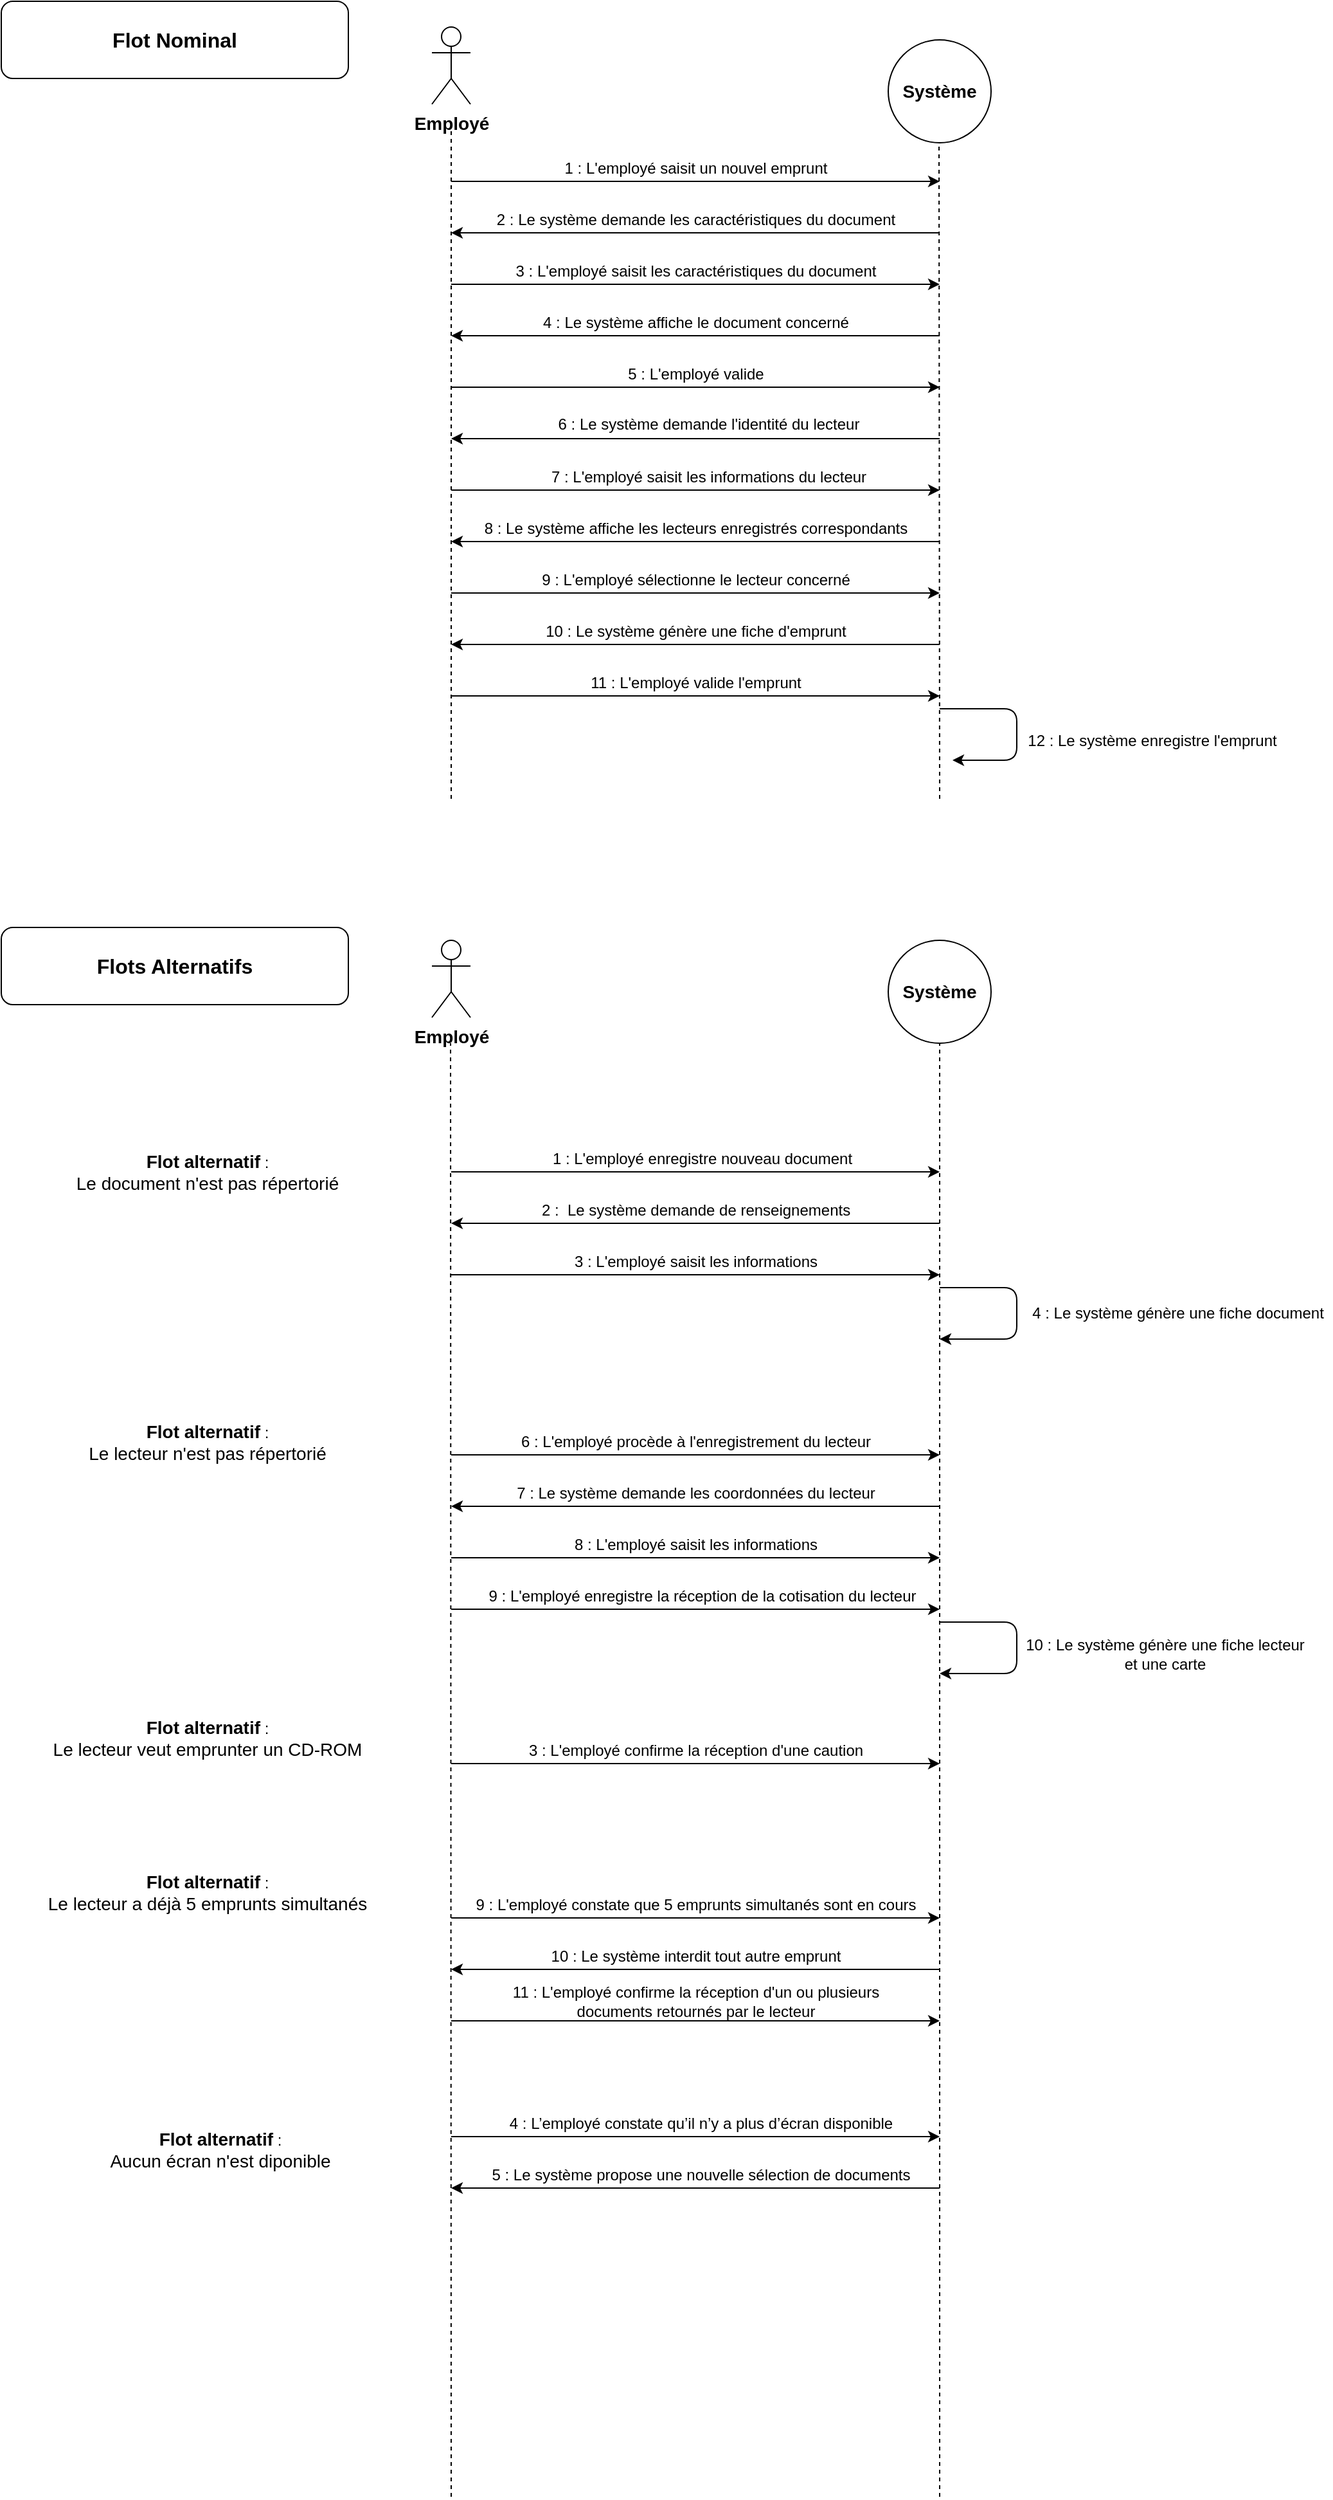 <mxfile version="13.7.3" type="device"><diagram id="HIXbMMLBxoH1zSvJh3y3" name="Page-1"><mxGraphModel dx="2249" dy="822" grid="1" gridSize="10" guides="1" tooltips="1" connect="1" arrows="1" fold="1" page="1" pageScale="1" pageWidth="827" pageHeight="1169" math="0" shadow="0"><root><mxCell id="0"/><mxCell id="1" parent="0"/><mxCell id="MbnFXCtyj7MtMAaC2h0o-1" value="" style="endArrow=none;dashed=1;html=1;" parent="1" edge="1"><mxGeometry width="50" height="50" relative="1" as="geometry"><mxPoint x="40" y="640" as="sourcePoint"/><mxPoint x="40" y="120" as="targetPoint"/></mxGeometry></mxCell><mxCell id="MbnFXCtyj7MtMAaC2h0o-2" value="" style="endArrow=none;dashed=1;html=1;" parent="1" edge="1"><mxGeometry width="50" height="50" relative="1" as="geometry"><mxPoint x="420" y="640" as="sourcePoint"/><mxPoint x="419.5" y="130" as="targetPoint"/></mxGeometry></mxCell><mxCell id="MbnFXCtyj7MtMAaC2h0o-3" value="&lt;font style=&quot;font-size: 14px&quot;&gt;&lt;b&gt;Employé&lt;/b&gt;&lt;/font&gt;" style="shape=umlActor;verticalLabelPosition=bottom;verticalAlign=top;html=1;outlineConnect=0;" parent="1" vertex="1"><mxGeometry x="25" y="40" width="30" height="60" as="geometry"/></mxCell><mxCell id="MbnFXCtyj7MtMAaC2h0o-28" value="" style="endArrow=classic;html=1;" parent="1" edge="1"><mxGeometry width="50" height="50" relative="1" as="geometry"><mxPoint x="40" y="160" as="sourcePoint"/><mxPoint x="420" y="160" as="targetPoint"/></mxGeometry></mxCell><mxCell id="MbnFXCtyj7MtMAaC2h0o-30" value="1 : L'employé saisit un nouvel emprunt" style="text;html=1;align=center;verticalAlign=middle;resizable=0;points=[];autosize=1;" parent="1" vertex="1"><mxGeometry x="120" y="140" width="220" height="20" as="geometry"/></mxCell><mxCell id="MbnFXCtyj7MtMAaC2h0o-31" value="" style="endArrow=classic;html=1;" parent="1" edge="1"><mxGeometry width="50" height="50" relative="1" as="geometry"><mxPoint x="420" y="200" as="sourcePoint"/><mxPoint x="40" y="200" as="targetPoint"/></mxGeometry></mxCell><mxCell id="MbnFXCtyj7MtMAaC2h0o-32" value="2 : Le système demande les caractéristiques du document" style="text;html=1;align=center;verticalAlign=middle;resizable=0;points=[];autosize=1;" parent="1" vertex="1"><mxGeometry x="65" y="180" width="330" height="20" as="geometry"/></mxCell><mxCell id="MbnFXCtyj7MtMAaC2h0o-33" value="" style="endArrow=classic;html=1;" parent="1" edge="1"><mxGeometry width="50" height="50" relative="1" as="geometry"><mxPoint x="40" y="240" as="sourcePoint"/><mxPoint x="420" y="240" as="targetPoint"/></mxGeometry></mxCell><mxCell id="MbnFXCtyj7MtMAaC2h0o-34" value="3 : L'employé saisit les caractéristiques du document" style="text;html=1;align=center;verticalAlign=middle;resizable=0;points=[];autosize=1;" parent="1" vertex="1"><mxGeometry x="80" y="220" width="300" height="20" as="geometry"/></mxCell><mxCell id="MbnFXCtyj7MtMAaC2h0o-35" value="" style="endArrow=classic;html=1;" parent="1" edge="1"><mxGeometry width="50" height="50" relative="1" as="geometry"><mxPoint x="420" y="280" as="sourcePoint"/><mxPoint x="40" y="280" as="targetPoint"/></mxGeometry></mxCell><mxCell id="MbnFXCtyj7MtMAaC2h0o-36" value="4 : Le système affiche le document concerné" style="text;html=1;align=center;verticalAlign=middle;resizable=0;points=[];autosize=1;" parent="1" vertex="1"><mxGeometry x="105" y="260" width="250" height="20" as="geometry"/></mxCell><mxCell id="MbnFXCtyj7MtMAaC2h0o-38" value="" style="endArrow=classic;html=1;" parent="1" edge="1"><mxGeometry width="50" height="50" relative="1" as="geometry"><mxPoint x="40" y="320" as="sourcePoint"/><mxPoint x="420" y="320" as="targetPoint"/></mxGeometry></mxCell><mxCell id="MbnFXCtyj7MtMAaC2h0o-39" value="5 : L'employé valide" style="text;html=1;align=center;verticalAlign=middle;resizable=0;points=[];autosize=1;" parent="1" vertex="1"><mxGeometry x="170" y="300" width="120" height="20" as="geometry"/></mxCell><mxCell id="MbnFXCtyj7MtMAaC2h0o-40" value="" style="endArrow=classic;html=1;" parent="1" edge="1"><mxGeometry width="50" height="50" relative="1" as="geometry"><mxPoint x="420" y="360" as="sourcePoint"/><mxPoint x="40" y="360" as="targetPoint"/></mxGeometry></mxCell><mxCell id="MbnFXCtyj7MtMAaC2h0o-41" value="6 : Le système demande l'identité du lecteur" style="text;html=1;align=center;verticalAlign=middle;resizable=0;points=[];autosize=1;" parent="1" vertex="1"><mxGeometry x="115" y="339" width="250" height="20" as="geometry"/></mxCell><mxCell id="MbnFXCtyj7MtMAaC2h0o-42" value="" style="endArrow=classic;html=1;" parent="1" edge="1"><mxGeometry width="50" height="50" relative="1" as="geometry"><mxPoint x="40" y="400" as="sourcePoint"/><mxPoint x="420" y="400" as="targetPoint"/></mxGeometry></mxCell><mxCell id="MbnFXCtyj7MtMAaC2h0o-43" value="7 : L'employé saisit les informations du lecteur" style="text;html=1;align=center;verticalAlign=middle;resizable=0;points=[];autosize=1;" parent="1" vertex="1"><mxGeometry x="110" y="380" width="260" height="20" as="geometry"/></mxCell><mxCell id="MbnFXCtyj7MtMAaC2h0o-44" value="" style="endArrow=classic;html=1;" parent="1" edge="1"><mxGeometry width="50" height="50" relative="1" as="geometry"><mxPoint x="420" y="440" as="sourcePoint"/><mxPoint x="40" y="440" as="targetPoint"/></mxGeometry></mxCell><mxCell id="MbnFXCtyj7MtMAaC2h0o-45" value="8 : Le système affiche les lecteurs enregistrés correspondants" style="text;html=1;align=center;verticalAlign=middle;resizable=0;points=[];autosize=1;" parent="1" vertex="1"><mxGeometry x="60" y="420" width="340" height="20" as="geometry"/></mxCell><mxCell id="MbnFXCtyj7MtMAaC2h0o-46" value="" style="endArrow=classic;html=1;" parent="1" edge="1"><mxGeometry width="50" height="50" relative="1" as="geometry"><mxPoint x="40" y="480" as="sourcePoint"/><mxPoint x="420" y="480" as="targetPoint"/></mxGeometry></mxCell><mxCell id="MbnFXCtyj7MtMAaC2h0o-49" value="9 : L'employé sélectionne le lecteur concerné" style="text;html=1;align=center;verticalAlign=middle;resizable=0;points=[];autosize=1;" parent="1" vertex="1"><mxGeometry x="100" y="460" width="260" height="20" as="geometry"/></mxCell><mxCell id="MbnFXCtyj7MtMAaC2h0o-50" value="" style="endArrow=classic;html=1;" parent="1" edge="1"><mxGeometry width="50" height="50" relative="1" as="geometry"><mxPoint x="420" y="520" as="sourcePoint"/><mxPoint x="40" y="520" as="targetPoint"/></mxGeometry></mxCell><mxCell id="MbnFXCtyj7MtMAaC2h0o-51" value="10 : Le système génère une fiche d'emprunt" style="text;html=1;align=center;verticalAlign=middle;resizable=0;points=[];autosize=1;" parent="1" vertex="1"><mxGeometry x="105" y="500" width="250" height="20" as="geometry"/></mxCell><mxCell id="MbnFXCtyj7MtMAaC2h0o-52" value="" style="endArrow=classic;html=1;" parent="1" edge="1"><mxGeometry width="50" height="50" relative="1" as="geometry"><mxPoint x="420" y="570" as="sourcePoint"/><mxPoint x="430" y="610" as="targetPoint"/><Array as="points"><mxPoint x="480" y="570"/><mxPoint x="480" y="610"/></Array></mxGeometry></mxCell><mxCell id="MbnFXCtyj7MtMAaC2h0o-53" value="12 : Le système enregistre l'emprunt" style="text;html=1;align=center;verticalAlign=middle;resizable=0;points=[];autosize=1;" parent="1" vertex="1"><mxGeometry x="480" y="585" width="210" height="20" as="geometry"/></mxCell><mxCell id="MbnFXCtyj7MtMAaC2h0o-54" value="&lt;font style=&quot;font-size: 16px&quot;&gt;&lt;b&gt;Flot Nominal&lt;/b&gt;&lt;/font&gt;" style="rounded=1;whiteSpace=wrap;html=1;" parent="1" vertex="1"><mxGeometry x="-310" y="20" width="270" height="60" as="geometry"/></mxCell><mxCell id="MbnFXCtyj7MtMAaC2h0o-56" value="" style="endArrow=classic;html=1;" parent="1" edge="1"><mxGeometry width="50" height="50" relative="1" as="geometry"><mxPoint x="40" y="560" as="sourcePoint"/><mxPoint x="420" y="560" as="targetPoint"/></mxGeometry></mxCell><mxCell id="MbnFXCtyj7MtMAaC2h0o-57" value="11 : L'employé valide l'emprunt" style="text;html=1;align=center;verticalAlign=middle;resizable=0;points=[];autosize=1;" parent="1" vertex="1"><mxGeometry x="140" y="540" width="180" height="20" as="geometry"/></mxCell><mxCell id="MbnFXCtyj7MtMAaC2h0o-58" value="&lt;font style=&quot;font-size: 14px&quot;&gt;&lt;b&gt;Flot alternatif&lt;/b&gt;&lt;/font&gt; :&lt;br&gt;&lt;font style=&quot;font-size: 14px&quot;&gt;Le lecteur n'est pas répertorié&lt;/font&gt;" style="text;html=1;align=center;verticalAlign=middle;resizable=0;points=[];autosize=1;" parent="1" vertex="1"><mxGeometry x="-250" y="1120" width="200" height="40" as="geometry"/></mxCell><mxCell id="MbnFXCtyj7MtMAaC2h0o-59" value="" style="endArrow=classic;html=1;" parent="1" edge="1"><mxGeometry width="50" height="50" relative="1" as="geometry"><mxPoint x="40" y="930" as="sourcePoint"/><mxPoint x="420" y="930" as="targetPoint"/></mxGeometry></mxCell><mxCell id="MbnFXCtyj7MtMAaC2h0o-60" value="6 : L'employé procède à l'enregistrement du lecteur" style="text;html=1;align=center;verticalAlign=middle;resizable=0;points=[];autosize=1;" parent="1" vertex="1"><mxGeometry x="85" y="1130" width="290" height="20" as="geometry"/></mxCell><mxCell id="MbnFXCtyj7MtMAaC2h0o-61" value="" style="endArrow=classic;html=1;" parent="1" edge="1"><mxGeometry width="50" height="50" relative="1" as="geometry"><mxPoint x="420" y="970" as="sourcePoint"/><mxPoint x="40" y="970" as="targetPoint"/></mxGeometry></mxCell><mxCell id="MbnFXCtyj7MtMAaC2h0o-62" value="7 : Le système demande les coordonnées du lecteur" style="text;html=1;align=center;verticalAlign=middle;resizable=0;points=[];autosize=1;" parent="1" vertex="1"><mxGeometry x="85" y="1170" width="290" height="20" as="geometry"/></mxCell><mxCell id="MbnFXCtyj7MtMAaC2h0o-63" value="" style="endArrow=classic;html=1;" parent="1" edge="1"><mxGeometry width="50" height="50" relative="1" as="geometry"><mxPoint x="40" y="1010" as="sourcePoint"/><mxPoint x="420" y="1010" as="targetPoint"/></mxGeometry></mxCell><mxCell id="MbnFXCtyj7MtMAaC2h0o-64" value="8 : L'employé saisit les informations" style="text;html=1;align=center;verticalAlign=middle;resizable=0;points=[];autosize=1;" parent="1" vertex="1"><mxGeometry x="130" y="1210" width="200" height="20" as="geometry"/></mxCell><mxCell id="MbnFXCtyj7MtMAaC2h0o-65" value="" style="endArrow=classic;html=1;" parent="1" edge="1"><mxGeometry width="50" height="50" relative="1" as="geometry"><mxPoint x="420" y="1020" as="sourcePoint"/><mxPoint x="420" y="1060" as="targetPoint"/><Array as="points"><mxPoint x="480" y="1020"/><mxPoint x="480" y="1060"/></Array></mxGeometry></mxCell><mxCell id="MbnFXCtyj7MtMAaC2h0o-66" value="4 : Le système génère une fiche document" style="text;html=1;align=center;verticalAlign=middle;resizable=0;points=[];autosize=1;" parent="1" vertex="1"><mxGeometry x="485" y="1030" width="240" height="20" as="geometry"/></mxCell><mxCell id="MbnFXCtyj7MtMAaC2h0o-67" value="" style="endArrow=classic;html=1;" parent="1" edge="1"><mxGeometry width="50" height="50" relative="1" as="geometry"><mxPoint x="40" y="1270" as="sourcePoint"/><mxPoint x="420" y="1270" as="targetPoint"/></mxGeometry></mxCell><mxCell id="MbnFXCtyj7MtMAaC2h0o-68" value="9 : L'employé enregistre la réception de la cotisation du lecteur" style="text;html=1;align=center;verticalAlign=middle;resizable=0;points=[];autosize=1;" parent="1" vertex="1"><mxGeometry x="60" y="1250" width="350" height="20" as="geometry"/></mxCell><mxCell id="MbnFXCtyj7MtMAaC2h0o-70" value="&lt;font style=&quot;font-size: 14px&quot;&gt;&lt;b&gt;Flot alternatif&lt;/b&gt;&lt;/font&gt; :&lt;br&gt;&lt;font style=&quot;font-size: 14px&quot;&gt;Le document n'est pas répertorié&lt;/font&gt;" style="text;html=1;align=center;verticalAlign=middle;resizable=0;points=[];autosize=1;" parent="1" vertex="1"><mxGeometry x="-260" y="910" width="220" height="40" as="geometry"/></mxCell><mxCell id="MbnFXCtyj7MtMAaC2h0o-71" value="" style="endArrow=classic;html=1;" parent="1" edge="1"><mxGeometry width="50" height="50" relative="1" as="geometry"><mxPoint x="40" y="1150" as="sourcePoint"/><mxPoint x="420" y="1150" as="targetPoint"/></mxGeometry></mxCell><mxCell id="MbnFXCtyj7MtMAaC2h0o-72" value="1 : L'employé enregistre nouveau document" style="text;html=1;align=center;verticalAlign=middle;resizable=0;points=[];autosize=1;" parent="1" vertex="1"><mxGeometry x="110" y="910" width="250" height="20" as="geometry"/></mxCell><mxCell id="MbnFXCtyj7MtMAaC2h0o-73" value="" style="endArrow=classic;html=1;" parent="1" edge="1"><mxGeometry width="50" height="50" relative="1" as="geometry"><mxPoint x="420" y="1190" as="sourcePoint"/><mxPoint x="40" y="1190" as="targetPoint"/></mxGeometry></mxCell><mxCell id="MbnFXCtyj7MtMAaC2h0o-74" value="2 :&amp;nbsp; Le système demande de renseignements" style="text;html=1;align=center;verticalAlign=middle;resizable=0;points=[];autosize=1;" parent="1" vertex="1"><mxGeometry x="100" y="950" width="260" height="20" as="geometry"/></mxCell><mxCell id="MbnFXCtyj7MtMAaC2h0o-75" value="" style="endArrow=classic;html=1;" parent="1" edge="1"><mxGeometry width="50" height="50" relative="1" as="geometry"><mxPoint x="40" y="1230" as="sourcePoint"/><mxPoint x="420" y="1230" as="targetPoint"/></mxGeometry></mxCell><mxCell id="MbnFXCtyj7MtMAaC2h0o-76" value="3 : L'employé saisit les informations" style="text;html=1;align=center;verticalAlign=middle;resizable=0;points=[];autosize=1;" parent="1" vertex="1"><mxGeometry x="130" y="990" width="200" height="20" as="geometry"/></mxCell><mxCell id="MbnFXCtyj7MtMAaC2h0o-77" value="" style="endArrow=classic;html=1;" parent="1" edge="1"><mxGeometry width="50" height="50" relative="1" as="geometry"><mxPoint x="420" y="1280" as="sourcePoint"/><mxPoint x="420" y="1320" as="targetPoint"/><Array as="points"><mxPoint x="480" y="1280"/><mxPoint x="480" y="1320"/></Array></mxGeometry></mxCell><mxCell id="MbnFXCtyj7MtMAaC2h0o-78" value="10 : Le système génère une fiche lecteur &lt;br&gt;et une carte" style="text;html=1;align=center;verticalAlign=middle;resizable=0;points=[];autosize=1;" parent="1" vertex="1"><mxGeometry x="480" y="1290" width="230" height="30" as="geometry"/></mxCell><mxCell id="MbnFXCtyj7MtMAaC2h0o-79" value="&lt;font style=&quot;font-size: 14px&quot;&gt;&lt;b&gt;Flot alternatif&lt;/b&gt;&lt;/font&gt; :&lt;br&gt;&lt;font style=&quot;font-size: 14px&quot;&gt;Le lecteur veut emprunter un CD-ROM&lt;/font&gt;" style="text;html=1;align=center;verticalAlign=middle;resizable=0;points=[];autosize=1;" parent="1" vertex="1"><mxGeometry x="-280" y="1350" width="260" height="40" as="geometry"/></mxCell><mxCell id="MbnFXCtyj7MtMAaC2h0o-80" value="" style="endArrow=classic;html=1;" parent="1" edge="1"><mxGeometry width="50" height="50" relative="1" as="geometry"><mxPoint x="40" y="1390" as="sourcePoint"/><mxPoint x="420" y="1390" as="targetPoint"/></mxGeometry></mxCell><mxCell id="MbnFXCtyj7MtMAaC2h0o-81" value="3 : L'employé confirme la réception d'une caution" style="text;html=1;align=center;verticalAlign=middle;resizable=0;points=[];autosize=1;" parent="1" vertex="1"><mxGeometry x="90" y="1370" width="280" height="20" as="geometry"/></mxCell><mxCell id="txSfdC1xdyKQg3Bwle4t-2" value="&lt;b&gt;&lt;font style=&quot;font-size: 14px&quot;&gt;Système&lt;/font&gt;&lt;/b&gt;" style="ellipse;whiteSpace=wrap;html=1;aspect=fixed;" parent="1" vertex="1"><mxGeometry x="380" y="50" width="80" height="80" as="geometry"/></mxCell><mxCell id="txSfdC1xdyKQg3Bwle4t-3" value="&lt;font style=&quot;font-size: 14px&quot;&gt;&lt;b&gt;Employé&lt;/b&gt;&lt;/font&gt;" style="shape=umlActor;verticalLabelPosition=bottom;verticalAlign=top;html=1;outlineConnect=0;" parent="1" vertex="1"><mxGeometry x="25" y="750" width="30" height="60" as="geometry"/></mxCell><mxCell id="txSfdC1xdyKQg3Bwle4t-5" value="&lt;b&gt;&lt;font style=&quot;font-size: 14px&quot;&gt;Système&lt;/font&gt;&lt;/b&gt;" style="ellipse;whiteSpace=wrap;html=1;aspect=fixed;" parent="1" vertex="1"><mxGeometry x="380" y="750" width="80" height="80" as="geometry"/></mxCell><mxCell id="txSfdC1xdyKQg3Bwle4t-8" value="" style="endArrow=none;dashed=1;html=1;" parent="1" edge="1"><mxGeometry width="50" height="50" relative="1" as="geometry"><mxPoint x="40" y="1960" as="sourcePoint"/><mxPoint x="39.5" y="830" as="targetPoint"/></mxGeometry></mxCell><mxCell id="txSfdC1xdyKQg3Bwle4t-9" value="" style="endArrow=none;dashed=1;html=1;" parent="1" edge="1"><mxGeometry width="50" height="50" relative="1" as="geometry"><mxPoint x="420" y="1960" as="sourcePoint"/><mxPoint x="420" y="830" as="targetPoint"/></mxGeometry></mxCell><mxCell id="txSfdC1xdyKQg3Bwle4t-11" value="&lt;font style=&quot;font-size: 16px&quot;&gt;&lt;b&gt;Flots Alternatifs&lt;/b&gt;&lt;/font&gt;" style="rounded=1;whiteSpace=wrap;html=1;" parent="1" vertex="1"><mxGeometry x="-310" y="740" width="270" height="60" as="geometry"/></mxCell><mxCell id="I0QKMF98Oil5pbO3-m3E-3" value="&lt;font style=&quot;font-size: 14px&quot;&gt;&lt;b&gt;Flot alternatif&lt;/b&gt;&lt;/font&gt; :&lt;br&gt;&lt;font style=&quot;font-size: 14px&quot;&gt;Le lecteur a déjà 5 emprunts simultanés&lt;/font&gt;" style="text;html=1;align=center;verticalAlign=middle;resizable=0;points=[];autosize=1;" parent="1" vertex="1"><mxGeometry x="-280" y="1470" width="260" height="40" as="geometry"/></mxCell><mxCell id="I0QKMF98Oil5pbO3-m3E-4" value="" style="endArrow=classic;html=1;" parent="1" edge="1"><mxGeometry width="50" height="50" relative="1" as="geometry"><mxPoint x="40" y="1510" as="sourcePoint"/><mxPoint x="420" y="1510" as="targetPoint"/></mxGeometry></mxCell><mxCell id="I0QKMF98Oil5pbO3-m3E-5" value="9 : L'employé constate que 5 emprunts simultanés sont en cours" style="text;html=1;align=center;verticalAlign=middle;resizable=0;points=[];autosize=1;" parent="1" vertex="1"><mxGeometry x="50" y="1490" width="360" height="20" as="geometry"/></mxCell><mxCell id="I0QKMF98Oil5pbO3-m3E-6" value="" style="endArrow=classic;html=1;" parent="1" edge="1"><mxGeometry width="50" height="50" relative="1" as="geometry"><mxPoint x="420" y="1550" as="sourcePoint"/><mxPoint x="40" y="1550" as="targetPoint"/></mxGeometry></mxCell><mxCell id="I0QKMF98Oil5pbO3-m3E-7" value="10 : Le système interdit tout autre emprunt" style="text;html=1;align=center;verticalAlign=middle;resizable=0;points=[];autosize=1;" parent="1" vertex="1"><mxGeometry x="110" y="1530" width="240" height="20" as="geometry"/></mxCell><mxCell id="j97uydoRfmTJd8Wmb9lx-1" value="" style="endArrow=classic;html=1;" parent="1" edge="1"><mxGeometry width="50" height="50" relative="1" as="geometry"><mxPoint x="40" y="1590" as="sourcePoint"/><mxPoint x="420" y="1590" as="targetPoint"/></mxGeometry></mxCell><mxCell id="j97uydoRfmTJd8Wmb9lx-2" value="11 : L'employé confirme la réception d'un ou plusieurs &lt;br&gt;documents retournés par le lecteur" style="text;html=1;align=center;verticalAlign=middle;resizable=0;points=[];autosize=1;" parent="1" vertex="1"><mxGeometry x="80" y="1560" width="300" height="30" as="geometry"/></mxCell><mxCell id="QrhjetgQUZvFku6Kcofx-1" value="&lt;font style=&quot;font-size: 14px&quot;&gt;&lt;b&gt;Flot alternatif&lt;/b&gt;&lt;/font&gt; :&lt;br&gt;&lt;font style=&quot;font-size: 14px&quot;&gt;Aucun écran n'est diponible&lt;/font&gt;" style="text;html=1;align=center;verticalAlign=middle;resizable=0;points=[];autosize=1;" vertex="1" parent="1"><mxGeometry x="-235" y="1670" width="190" height="40" as="geometry"/></mxCell><mxCell id="QrhjetgQUZvFku6Kcofx-2" value="" style="endArrow=classic;html=1;" edge="1" parent="1"><mxGeometry width="50" height="50" relative="1" as="geometry"><mxPoint x="40" y="1680" as="sourcePoint"/><mxPoint x="420" y="1680" as="targetPoint"/></mxGeometry></mxCell><mxCell id="QrhjetgQUZvFku6Kcofx-4" value="&lt;p class=&quot;MsoNormal&quot; style=&quot;margin: 0cm 0cm 0.0pt 0.6pt ; text-indent: 35.4pt&quot;&gt;&lt;span style=&quot;line-height: 107%&quot;&gt;4&amp;nbsp;: L’employé constate qu’il n’y a plus d’écran disponible&lt;/span&gt;&lt;/p&gt;" style="text;html=1;align=center;verticalAlign=middle;resizable=0;points=[];autosize=1;" vertex="1" parent="1"><mxGeometry x="30" y="1660" width="360" height="20" as="geometry"/></mxCell><mxCell id="QrhjetgQUZvFku6Kcofx-5" value="" style="endArrow=classic;html=1;" edge="1" parent="1"><mxGeometry width="50" height="50" relative="1" as="geometry"><mxPoint x="420" y="1720" as="sourcePoint"/><mxPoint x="40" y="1720" as="targetPoint"/></mxGeometry></mxCell><mxCell id="QrhjetgQUZvFku6Kcofx-6" value="&lt;p class=&quot;MsoNormal&quot; style=&quot;margin-top: 0cm ; margin-right: 0cm ; margin-bottom: 0cm ; margin-left: 0.6pt ; margin-bottom: 0.0pt ; text-indent: 35.4pt&quot;&gt;&lt;span style=&quot;line-height: 107%&quot;&gt;&lt;font style=&quot;font-size: 12px&quot;&gt;5&amp;nbsp;: Le système propose une nouvelle sélection de documents&lt;/font&gt;&lt;span style=&quot;font-size: 12pt&quot;&gt;&lt;/span&gt;&lt;/span&gt;&lt;/p&gt;" style="text;html=1;align=center;verticalAlign=middle;resizable=0;points=[];autosize=1;" vertex="1" parent="1"><mxGeometry x="15" y="1700" width="390" height="20" as="geometry"/></mxCell></root></mxGraphModel></diagram></mxfile>